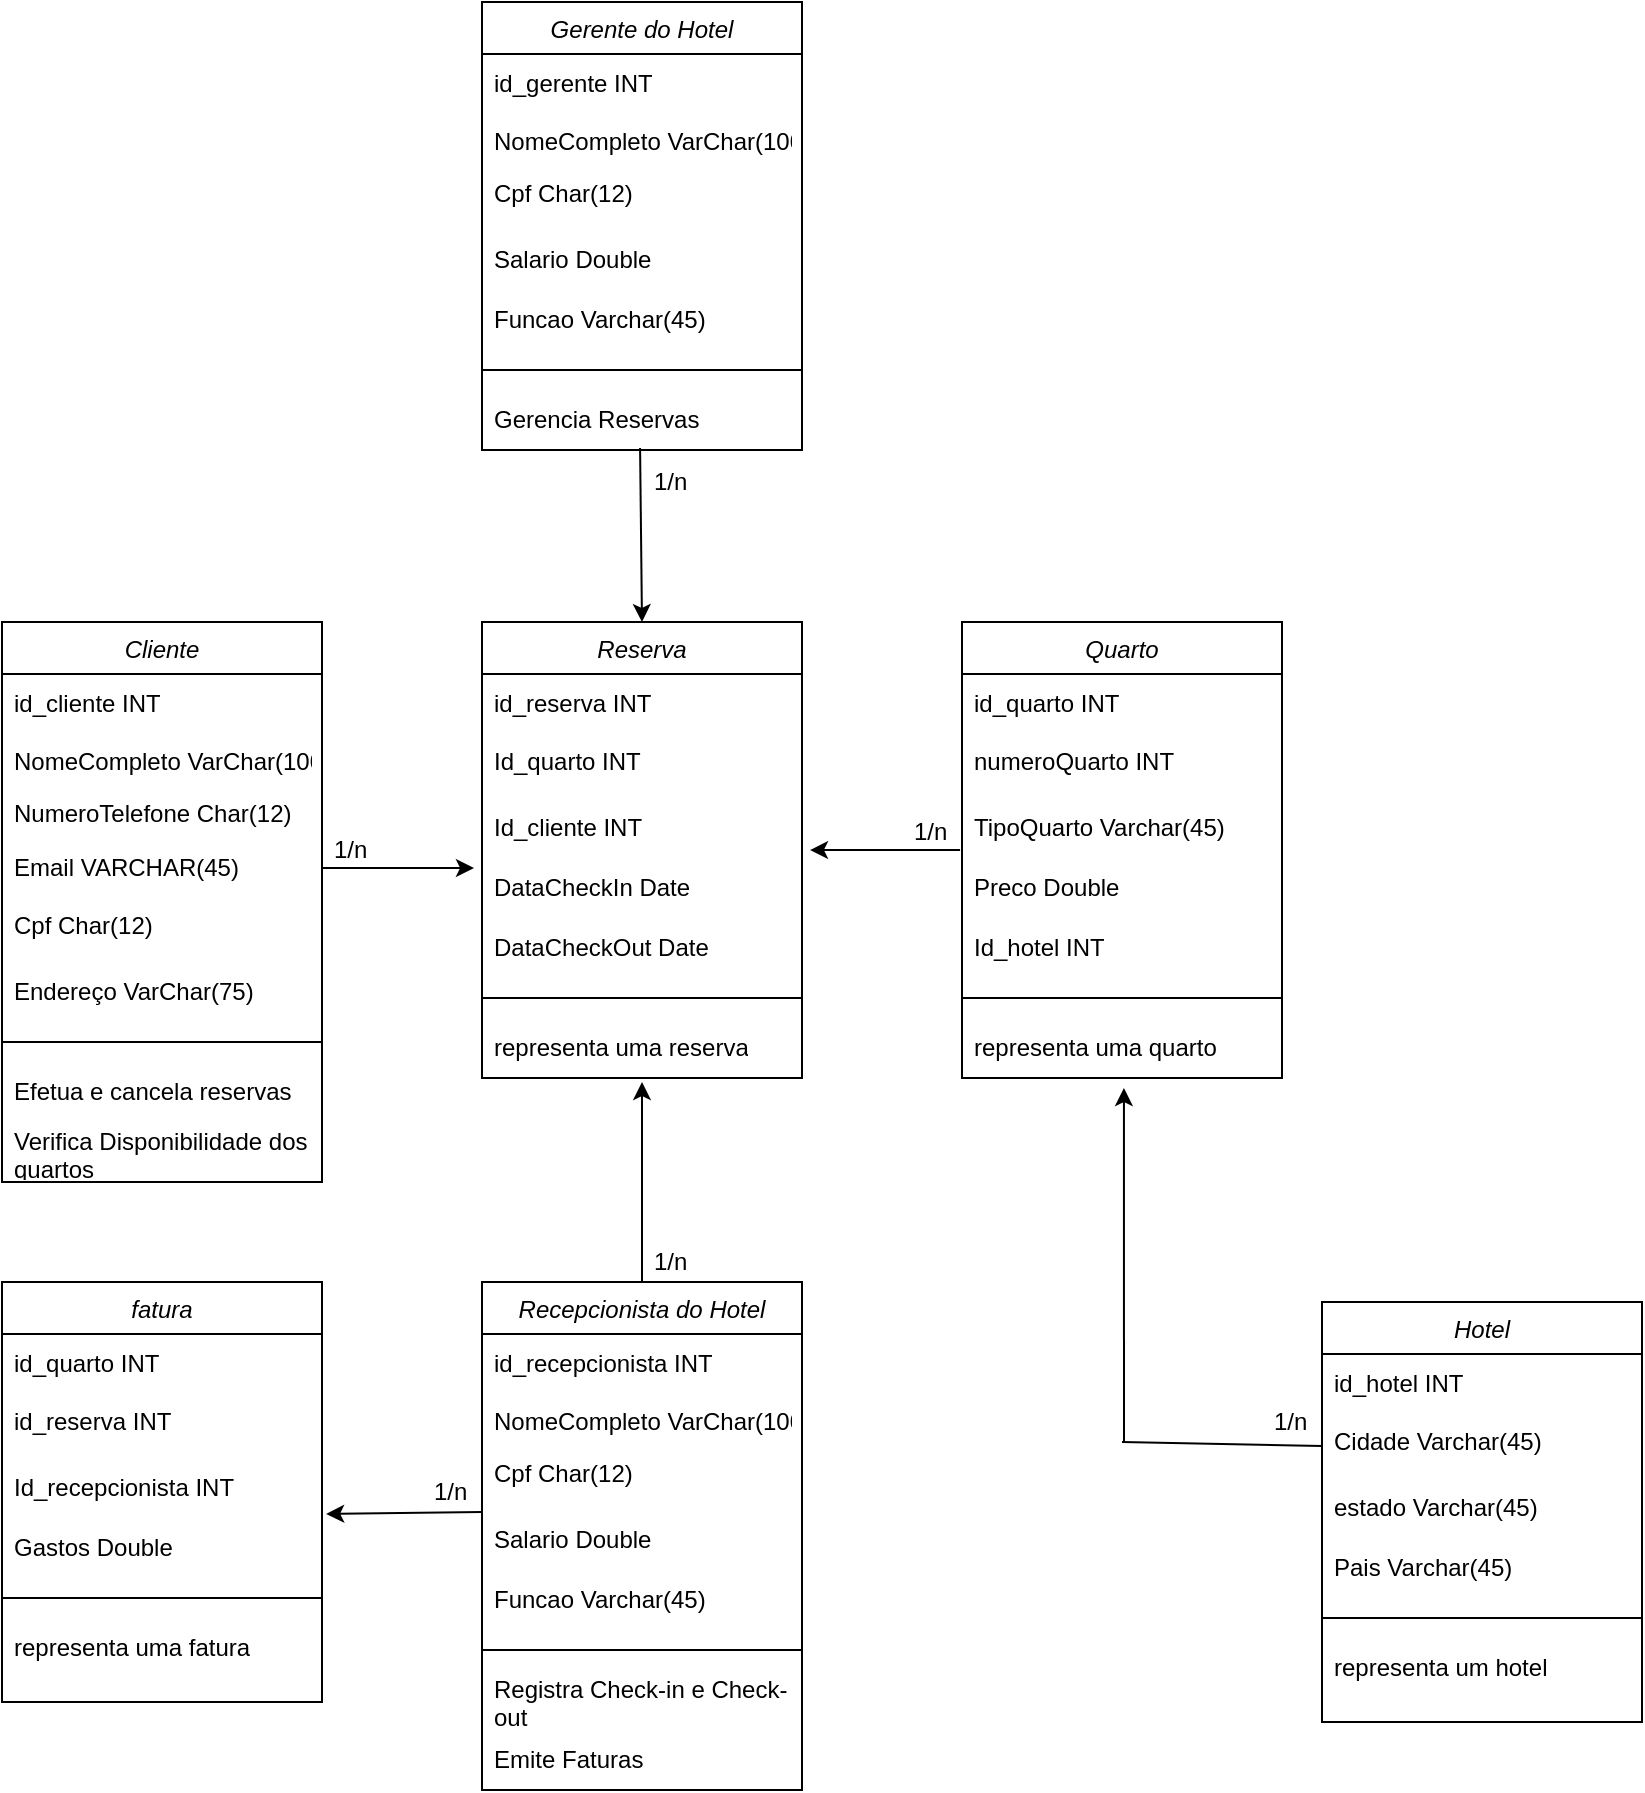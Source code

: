 <mxfile version="22.0.8" type="google">
  <diagram id="C5RBs43oDa-KdzZeNtuy" name="Page-1">
    <mxGraphModel grid="1" page="1" gridSize="10" guides="1" tooltips="1" connect="1" arrows="1" fold="1" pageScale="1" pageWidth="827" pageHeight="1169" math="0" shadow="0">
      <root>
        <mxCell id="WIyWlLk6GJQsqaUBKTNV-0" />
        <mxCell id="WIyWlLk6GJQsqaUBKTNV-1" parent="WIyWlLk6GJQsqaUBKTNV-0" />
        <mxCell id="zkfFHV4jXpPFQw0GAbJ--0" value="Cliente" style="swimlane;fontStyle=2;align=center;verticalAlign=top;childLayout=stackLayout;horizontal=1;startSize=26;horizontalStack=0;resizeParent=1;resizeLast=0;collapsible=1;marginBottom=0;rounded=0;shadow=0;strokeWidth=1;" vertex="1" parent="WIyWlLk6GJQsqaUBKTNV-1">
          <mxGeometry y="310" width="160" height="280" as="geometry">
            <mxRectangle x="230" y="140" width="160" height="26" as="alternateBounds" />
          </mxGeometry>
        </mxCell>
        <mxCell id="nHoTHSYDqSVrvrWaOUMu-28" value="id_cliente INT" style="text;strokeColor=none;fillColor=none;align=left;verticalAlign=middle;spacingLeft=4;spacingRight=4;overflow=hidden;points=[[0,0.5],[1,0.5]];portConstraint=eastwest;rotatable=0;whiteSpace=wrap;html=1;" vertex="1" parent="zkfFHV4jXpPFQw0GAbJ--0">
          <mxGeometry y="26" width="160" height="30" as="geometry" />
        </mxCell>
        <mxCell id="zkfFHV4jXpPFQw0GAbJ--1" value="NomeCompleto VarChar(100)" style="text;align=left;verticalAlign=top;spacingLeft=4;spacingRight=4;overflow=hidden;rotatable=0;points=[[0,0.5],[1,0.5]];portConstraint=eastwest;" vertex="1" parent="zkfFHV4jXpPFQw0GAbJ--0">
          <mxGeometry y="56" width="160" height="26" as="geometry" />
        </mxCell>
        <mxCell id="zkfFHV4jXpPFQw0GAbJ--2" value="NumeroTelefone Char(12)" style="text;align=left;verticalAlign=top;spacingLeft=4;spacingRight=4;overflow=hidden;rotatable=0;points=[[0,0.5],[1,0.5]];portConstraint=eastwest;rounded=0;shadow=0;html=0;" vertex="1" parent="zkfFHV4jXpPFQw0GAbJ--0">
          <mxGeometry y="82" width="160" height="26" as="geometry" />
        </mxCell>
        <mxCell id="nHoTHSYDqSVrvrWaOUMu-30" value="Email VARCHAR(45)" style="text;strokeColor=none;fillColor=none;align=left;verticalAlign=middle;spacingLeft=4;spacingRight=4;overflow=hidden;points=[[0,0.5],[1,0.5]];portConstraint=eastwest;rotatable=0;whiteSpace=wrap;html=1;" vertex="1" parent="zkfFHV4jXpPFQw0GAbJ--0">
          <mxGeometry y="108" width="160" height="30" as="geometry" />
        </mxCell>
        <mxCell id="zkfFHV4jXpPFQw0GAbJ--3" value="Cpf Char(12)" style="text;align=left;verticalAlign=top;spacingLeft=4;spacingRight=4;overflow=hidden;rotatable=0;points=[[0,0.5],[1,0.5]];portConstraint=eastwest;rounded=0;shadow=0;html=0;" vertex="1" parent="zkfFHV4jXpPFQw0GAbJ--0">
          <mxGeometry y="138" width="160" height="32" as="geometry" />
        </mxCell>
        <mxCell id="nHoTHSYDqSVrvrWaOUMu-50" value="Endereço VarChar(75)" style="text;strokeColor=none;fillColor=none;align=left;verticalAlign=middle;spacingLeft=4;spacingRight=4;overflow=hidden;points=[[0,0.5],[1,0.5]];portConstraint=eastwest;rotatable=0;whiteSpace=wrap;html=1;" vertex="1" parent="zkfFHV4jXpPFQw0GAbJ--0">
          <mxGeometry y="170" width="160" height="30" as="geometry" />
        </mxCell>
        <mxCell id="zkfFHV4jXpPFQw0GAbJ--4" value="" style="line;html=1;strokeWidth=1;align=left;verticalAlign=middle;spacingTop=-1;spacingLeft=3;spacingRight=3;rotatable=0;labelPosition=right;points=[];portConstraint=eastwest;" vertex="1" parent="zkfFHV4jXpPFQw0GAbJ--0">
          <mxGeometry y="200" width="160" height="20" as="geometry" />
        </mxCell>
        <mxCell id="nHoTHSYDqSVrvrWaOUMu-31" value="Efetua e cancela reservas" style="text;strokeColor=none;fillColor=none;align=left;verticalAlign=middle;spacingLeft=4;spacingRight=4;overflow=hidden;points=[[0,0.5],[1,0.5]];portConstraint=eastwest;rotatable=0;whiteSpace=wrap;html=1;" vertex="1" parent="zkfFHV4jXpPFQw0GAbJ--0">
          <mxGeometry y="220" width="160" height="30" as="geometry" />
        </mxCell>
        <mxCell id="nHoTHSYDqSVrvrWaOUMu-32" value="Verifica Disponibilidade dos quartos" style="text;strokeColor=none;fillColor=none;align=left;verticalAlign=middle;spacingLeft=4;spacingRight=4;overflow=hidden;points=[[0,0.5],[1,0.5]];portConstraint=eastwest;rotatable=0;whiteSpace=wrap;html=1;" vertex="1" parent="zkfFHV4jXpPFQw0GAbJ--0">
          <mxGeometry y="250" width="160" height="30" as="geometry" />
        </mxCell>
        <mxCell id="nHoTHSYDqSVrvrWaOUMu-33" value="Recepcionista do Hotel" style="swimlane;fontStyle=2;align=center;verticalAlign=top;childLayout=stackLayout;horizontal=1;startSize=26;horizontalStack=0;resizeParent=1;resizeLast=0;collapsible=1;marginBottom=0;rounded=0;shadow=0;strokeWidth=1;" vertex="1" parent="WIyWlLk6GJQsqaUBKTNV-1">
          <mxGeometry x="240" y="640" width="160" height="254" as="geometry">
            <mxRectangle x="230" y="140" width="160" height="26" as="alternateBounds" />
          </mxGeometry>
        </mxCell>
        <mxCell id="nHoTHSYDqSVrvrWaOUMu-34" value="id_recepcionista INT" style="text;strokeColor=none;fillColor=none;align=left;verticalAlign=middle;spacingLeft=4;spacingRight=4;overflow=hidden;points=[[0,0.5],[1,0.5]];portConstraint=eastwest;rotatable=0;whiteSpace=wrap;html=1;" vertex="1" parent="nHoTHSYDqSVrvrWaOUMu-33">
          <mxGeometry y="26" width="160" height="30" as="geometry" />
        </mxCell>
        <mxCell id="nHoTHSYDqSVrvrWaOUMu-35" value="NomeCompleto VarChar(100)" style="text;align=left;verticalAlign=top;spacingLeft=4;spacingRight=4;overflow=hidden;rotatable=0;points=[[0,0.5],[1,0.5]];portConstraint=eastwest;" vertex="1" parent="nHoTHSYDqSVrvrWaOUMu-33">
          <mxGeometry y="56" width="160" height="26" as="geometry" />
        </mxCell>
        <mxCell id="nHoTHSYDqSVrvrWaOUMu-38" value="Cpf Char(12)" style="text;align=left;verticalAlign=top;spacingLeft=4;spacingRight=4;overflow=hidden;rotatable=0;points=[[0,0.5],[1,0.5]];portConstraint=eastwest;rounded=0;shadow=0;html=0;" vertex="1" parent="nHoTHSYDqSVrvrWaOUMu-33">
          <mxGeometry y="82" width="160" height="32" as="geometry" />
        </mxCell>
        <mxCell id="nHoTHSYDqSVrvrWaOUMu-37" value="Salario Double" style="text;strokeColor=none;fillColor=none;align=left;verticalAlign=middle;spacingLeft=4;spacingRight=4;overflow=hidden;points=[[0,0.5],[1,0.5]];portConstraint=eastwest;rotatable=0;whiteSpace=wrap;html=1;" vertex="1" parent="nHoTHSYDqSVrvrWaOUMu-33">
          <mxGeometry y="114" width="160" height="30" as="geometry" />
        </mxCell>
        <mxCell id="nHoTHSYDqSVrvrWaOUMu-51" value="Funcao Varchar(45)" style="text;strokeColor=none;fillColor=none;align=left;verticalAlign=middle;spacingLeft=4;spacingRight=4;overflow=hidden;points=[[0,0.5],[1,0.5]];portConstraint=eastwest;rotatable=0;whiteSpace=wrap;html=1;" vertex="1" parent="nHoTHSYDqSVrvrWaOUMu-33">
          <mxGeometry y="144" width="160" height="30" as="geometry" />
        </mxCell>
        <mxCell id="nHoTHSYDqSVrvrWaOUMu-39" value="" style="line;html=1;strokeWidth=1;align=left;verticalAlign=middle;spacingTop=-1;spacingLeft=3;spacingRight=3;rotatable=0;labelPosition=right;points=[];portConstraint=eastwest;" vertex="1" parent="nHoTHSYDqSVrvrWaOUMu-33">
          <mxGeometry y="174" width="160" height="20" as="geometry" />
        </mxCell>
        <mxCell id="nHoTHSYDqSVrvrWaOUMu-40" value="Registra Check-in e Check-out" style="text;strokeColor=none;fillColor=none;align=left;verticalAlign=middle;spacingLeft=4;spacingRight=4;overflow=hidden;points=[[0,0.5],[1,0.5]];portConstraint=eastwest;rotatable=0;whiteSpace=wrap;html=1;" vertex="1" parent="nHoTHSYDqSVrvrWaOUMu-33">
          <mxGeometry y="194" width="160" height="30" as="geometry" />
        </mxCell>
        <mxCell id="nHoTHSYDqSVrvrWaOUMu-41" value="Emite Faturas" style="text;strokeColor=none;fillColor=none;align=left;verticalAlign=middle;spacingLeft=4;spacingRight=4;overflow=hidden;points=[[0,0.5],[1,0.5]];portConstraint=eastwest;rotatable=0;whiteSpace=wrap;html=1;" vertex="1" parent="nHoTHSYDqSVrvrWaOUMu-33">
          <mxGeometry y="224" width="160" height="30" as="geometry" />
        </mxCell>
        <mxCell id="nHoTHSYDqSVrvrWaOUMu-42" value="Gerente do Hotel" style="swimlane;fontStyle=2;align=center;verticalAlign=top;childLayout=stackLayout;horizontal=1;startSize=26;horizontalStack=0;resizeParent=1;resizeLast=0;collapsible=1;marginBottom=0;rounded=0;shadow=0;strokeWidth=1;" vertex="1" parent="WIyWlLk6GJQsqaUBKTNV-1">
          <mxGeometry x="240" width="160" height="224" as="geometry">
            <mxRectangle x="230" y="140" width="160" height="26" as="alternateBounds" />
          </mxGeometry>
        </mxCell>
        <mxCell id="nHoTHSYDqSVrvrWaOUMu-43" value="id_gerente INT" style="text;strokeColor=none;fillColor=none;align=left;verticalAlign=middle;spacingLeft=4;spacingRight=4;overflow=hidden;points=[[0,0.5],[1,0.5]];portConstraint=eastwest;rotatable=0;whiteSpace=wrap;html=1;" vertex="1" parent="nHoTHSYDqSVrvrWaOUMu-42">
          <mxGeometry y="26" width="160" height="30" as="geometry" />
        </mxCell>
        <mxCell id="nHoTHSYDqSVrvrWaOUMu-44" value="NomeCompleto VarChar(100)" style="text;align=left;verticalAlign=top;spacingLeft=4;spacingRight=4;overflow=hidden;rotatable=0;points=[[0,0.5],[1,0.5]];portConstraint=eastwest;" vertex="1" parent="nHoTHSYDqSVrvrWaOUMu-42">
          <mxGeometry y="56" width="160" height="26" as="geometry" />
        </mxCell>
        <mxCell id="nHoTHSYDqSVrvrWaOUMu-45" value="Cpf Char(12)" style="text;align=left;verticalAlign=top;spacingLeft=4;spacingRight=4;overflow=hidden;rotatable=0;points=[[0,0.5],[1,0.5]];portConstraint=eastwest;rounded=0;shadow=0;html=0;" vertex="1" parent="nHoTHSYDqSVrvrWaOUMu-42">
          <mxGeometry y="82" width="160" height="32" as="geometry" />
        </mxCell>
        <mxCell id="nHoTHSYDqSVrvrWaOUMu-46" value="Salario Double" style="text;strokeColor=none;fillColor=none;align=left;verticalAlign=middle;spacingLeft=4;spacingRight=4;overflow=hidden;points=[[0,0.5],[1,0.5]];portConstraint=eastwest;rotatable=0;whiteSpace=wrap;html=1;" vertex="1" parent="nHoTHSYDqSVrvrWaOUMu-42">
          <mxGeometry y="114" width="160" height="30" as="geometry" />
        </mxCell>
        <mxCell id="nHoTHSYDqSVrvrWaOUMu-52" value="Funcao Varchar(45)" style="text;strokeColor=none;fillColor=none;align=left;verticalAlign=middle;spacingLeft=4;spacingRight=4;overflow=hidden;points=[[0,0.5],[1,0.5]];portConstraint=eastwest;rotatable=0;whiteSpace=wrap;html=1;" vertex="1" parent="nHoTHSYDqSVrvrWaOUMu-42">
          <mxGeometry y="144" width="160" height="30" as="geometry" />
        </mxCell>
        <mxCell id="nHoTHSYDqSVrvrWaOUMu-47" value="" style="line;html=1;strokeWidth=1;align=left;verticalAlign=middle;spacingTop=-1;spacingLeft=3;spacingRight=3;rotatable=0;labelPosition=right;points=[];portConstraint=eastwest;" vertex="1" parent="nHoTHSYDqSVrvrWaOUMu-42">
          <mxGeometry y="174" width="160" height="20" as="geometry" />
        </mxCell>
        <mxCell id="nHoTHSYDqSVrvrWaOUMu-49" value="Gerencia Reservas" style="text;strokeColor=none;fillColor=none;align=left;verticalAlign=middle;spacingLeft=4;spacingRight=4;overflow=hidden;points=[[0,0.5],[1,0.5]];portConstraint=eastwest;rotatable=0;whiteSpace=wrap;html=1;" vertex="1" parent="nHoTHSYDqSVrvrWaOUMu-42">
          <mxGeometry y="194" width="160" height="30" as="geometry" />
        </mxCell>
        <mxCell id="nHoTHSYDqSVrvrWaOUMu-53" value="Reserva" style="swimlane;fontStyle=2;align=center;verticalAlign=top;childLayout=stackLayout;horizontal=1;startSize=26;horizontalStack=0;resizeParent=1;resizeLast=0;collapsible=1;marginBottom=0;rounded=0;shadow=0;strokeWidth=1;" vertex="1" parent="WIyWlLk6GJQsqaUBKTNV-1">
          <mxGeometry x="240" y="310" width="160" height="228" as="geometry">
            <mxRectangle x="230" y="140" width="160" height="26" as="alternateBounds" />
          </mxGeometry>
        </mxCell>
        <mxCell id="nHoTHSYDqSVrvrWaOUMu-54" value="id_reserva INT" style="text;strokeColor=none;fillColor=none;align=left;verticalAlign=middle;spacingLeft=4;spacingRight=4;overflow=hidden;points=[[0,0.5],[1,0.5]];portConstraint=eastwest;rotatable=0;whiteSpace=wrap;html=1;" vertex="1" parent="nHoTHSYDqSVrvrWaOUMu-53">
          <mxGeometry y="26" width="160" height="30" as="geometry" />
        </mxCell>
        <mxCell id="nHoTHSYDqSVrvrWaOUMu-56" value="Id_quarto INT" style="text;align=left;verticalAlign=top;spacingLeft=4;spacingRight=4;overflow=hidden;rotatable=0;points=[[0,0.5],[1,0.5]];portConstraint=eastwest;rounded=0;shadow=0;html=0;" vertex="1" parent="nHoTHSYDqSVrvrWaOUMu-53">
          <mxGeometry y="56" width="160" height="32" as="geometry" />
        </mxCell>
        <mxCell id="nHoTHSYDqSVrvrWaOUMu-61" value="Id_cliente INT" style="text;strokeColor=none;fillColor=none;align=left;verticalAlign=middle;spacingLeft=4;spacingRight=4;overflow=hidden;points=[[0,0.5],[1,0.5]];portConstraint=eastwest;rotatable=0;whiteSpace=wrap;html=1;" vertex="1" parent="nHoTHSYDqSVrvrWaOUMu-53">
          <mxGeometry y="88" width="160" height="30" as="geometry" />
        </mxCell>
        <mxCell id="nHoTHSYDqSVrvrWaOUMu-57" value="DataCheckIn Date" style="text;strokeColor=none;fillColor=none;align=left;verticalAlign=middle;spacingLeft=4;spacingRight=4;overflow=hidden;points=[[0,0.5],[1,0.5]];portConstraint=eastwest;rotatable=0;whiteSpace=wrap;html=1;" vertex="1" parent="nHoTHSYDqSVrvrWaOUMu-53">
          <mxGeometry y="118" width="160" height="30" as="geometry" />
        </mxCell>
        <mxCell id="nHoTHSYDqSVrvrWaOUMu-58" value="DataCheckOut Date" style="text;strokeColor=none;fillColor=none;align=left;verticalAlign=middle;spacingLeft=4;spacingRight=4;overflow=hidden;points=[[0,0.5],[1,0.5]];portConstraint=eastwest;rotatable=0;whiteSpace=wrap;html=1;" vertex="1" parent="nHoTHSYDqSVrvrWaOUMu-53">
          <mxGeometry y="148" width="160" height="30" as="geometry" />
        </mxCell>
        <mxCell id="nHoTHSYDqSVrvrWaOUMu-59" value="" style="line;html=1;strokeWidth=1;align=left;verticalAlign=middle;spacingTop=-1;spacingLeft=3;spacingRight=3;rotatable=0;labelPosition=right;points=[];portConstraint=eastwest;" vertex="1" parent="nHoTHSYDqSVrvrWaOUMu-53">
          <mxGeometry y="178" width="160" height="20" as="geometry" />
        </mxCell>
        <mxCell id="nHoTHSYDqSVrvrWaOUMu-60" value="representa uma reserva" style="text;strokeColor=none;fillColor=none;align=left;verticalAlign=middle;spacingLeft=4;spacingRight=4;overflow=hidden;points=[[0,0.5],[1,0.5]];portConstraint=eastwest;rotatable=0;whiteSpace=wrap;html=1;" vertex="1" parent="nHoTHSYDqSVrvrWaOUMu-53">
          <mxGeometry y="198" width="160" height="30" as="geometry" />
        </mxCell>
        <mxCell id="nHoTHSYDqSVrvrWaOUMu-65" value="Quarto" style="swimlane;fontStyle=2;align=center;verticalAlign=top;childLayout=stackLayout;horizontal=1;startSize=26;horizontalStack=0;resizeParent=1;resizeLast=0;collapsible=1;marginBottom=0;rounded=0;shadow=0;strokeWidth=1;" vertex="1" parent="WIyWlLk6GJQsqaUBKTNV-1">
          <mxGeometry x="480" y="310" width="160" height="228" as="geometry">
            <mxRectangle x="230" y="140" width="160" height="26" as="alternateBounds" />
          </mxGeometry>
        </mxCell>
        <mxCell id="nHoTHSYDqSVrvrWaOUMu-66" value="id_quarto INT" style="text;strokeColor=none;fillColor=none;align=left;verticalAlign=middle;spacingLeft=4;spacingRight=4;overflow=hidden;points=[[0,0.5],[1,0.5]];portConstraint=eastwest;rotatable=0;whiteSpace=wrap;html=1;" vertex="1" parent="nHoTHSYDqSVrvrWaOUMu-65">
          <mxGeometry y="26" width="160" height="30" as="geometry" />
        </mxCell>
        <mxCell id="nHoTHSYDqSVrvrWaOUMu-67" value="numeroQuarto INT" style="text;align=left;verticalAlign=top;spacingLeft=4;spacingRight=4;overflow=hidden;rotatable=0;points=[[0,0.5],[1,0.5]];portConstraint=eastwest;rounded=0;shadow=0;html=0;" vertex="1" parent="nHoTHSYDqSVrvrWaOUMu-65">
          <mxGeometry y="56" width="160" height="32" as="geometry" />
        </mxCell>
        <mxCell id="nHoTHSYDqSVrvrWaOUMu-68" value="TipoQuarto Varchar(45)" style="text;strokeColor=none;fillColor=none;align=left;verticalAlign=middle;spacingLeft=4;spacingRight=4;overflow=hidden;points=[[0,0.5],[1,0.5]];portConstraint=eastwest;rotatable=0;whiteSpace=wrap;html=1;" vertex="1" parent="nHoTHSYDqSVrvrWaOUMu-65">
          <mxGeometry y="88" width="160" height="30" as="geometry" />
        </mxCell>
        <mxCell id="nHoTHSYDqSVrvrWaOUMu-69" value="Preco Double" style="text;strokeColor=none;fillColor=none;align=left;verticalAlign=middle;spacingLeft=4;spacingRight=4;overflow=hidden;points=[[0,0.5],[1,0.5]];portConstraint=eastwest;rotatable=0;whiteSpace=wrap;html=1;" vertex="1" parent="nHoTHSYDqSVrvrWaOUMu-65">
          <mxGeometry y="118" width="160" height="30" as="geometry" />
        </mxCell>
        <mxCell id="nHoTHSYDqSVrvrWaOUMu-73" value="Id_hotel INT" style="text;strokeColor=none;fillColor=none;align=left;verticalAlign=middle;spacingLeft=4;spacingRight=4;overflow=hidden;points=[[0,0.5],[1,0.5]];portConstraint=eastwest;rotatable=0;whiteSpace=wrap;html=1;" vertex="1" parent="nHoTHSYDqSVrvrWaOUMu-65">
          <mxGeometry y="148" width="160" height="30" as="geometry" />
        </mxCell>
        <mxCell id="nHoTHSYDqSVrvrWaOUMu-71" value="" style="line;html=1;strokeWidth=1;align=left;verticalAlign=middle;spacingTop=-1;spacingLeft=3;spacingRight=3;rotatable=0;labelPosition=right;points=[];portConstraint=eastwest;" vertex="1" parent="nHoTHSYDqSVrvrWaOUMu-65">
          <mxGeometry y="178" width="160" height="20" as="geometry" />
        </mxCell>
        <mxCell id="nHoTHSYDqSVrvrWaOUMu-72" value="representa uma quarto" style="text;strokeColor=none;fillColor=none;align=left;verticalAlign=middle;spacingLeft=4;spacingRight=4;overflow=hidden;points=[[0,0.5],[1,0.5]];portConstraint=eastwest;rotatable=0;whiteSpace=wrap;html=1;" vertex="1" parent="nHoTHSYDqSVrvrWaOUMu-65">
          <mxGeometry y="198" width="160" height="30" as="geometry" />
        </mxCell>
        <mxCell id="nHoTHSYDqSVrvrWaOUMu-74" value="fatura" style="swimlane;fontStyle=2;align=center;verticalAlign=top;childLayout=stackLayout;horizontal=1;startSize=26;horizontalStack=0;resizeParent=1;resizeLast=0;collapsible=1;marginBottom=0;rounded=0;shadow=0;strokeWidth=1;" vertex="1" parent="WIyWlLk6GJQsqaUBKTNV-1">
          <mxGeometry y="640" width="160" height="210" as="geometry">
            <mxRectangle x="230" y="140" width="160" height="26" as="alternateBounds" />
          </mxGeometry>
        </mxCell>
        <mxCell id="nHoTHSYDqSVrvrWaOUMu-75" value="id_quarto INT" style="text;strokeColor=none;fillColor=none;align=left;verticalAlign=middle;spacingLeft=4;spacingRight=4;overflow=hidden;points=[[0,0.5],[1,0.5]];portConstraint=eastwest;rotatable=0;whiteSpace=wrap;html=1;" vertex="1" parent="nHoTHSYDqSVrvrWaOUMu-74">
          <mxGeometry y="26" width="160" height="30" as="geometry" />
        </mxCell>
        <mxCell id="nHoTHSYDqSVrvrWaOUMu-76" value="id_reserva INT" style="text;align=left;verticalAlign=top;spacingLeft=4;spacingRight=4;overflow=hidden;rotatable=0;points=[[0,0.5],[1,0.5]];portConstraint=eastwest;rounded=0;shadow=0;html=0;" vertex="1" parent="nHoTHSYDqSVrvrWaOUMu-74">
          <mxGeometry y="56" width="160" height="32" as="geometry" />
        </mxCell>
        <mxCell id="nHoTHSYDqSVrvrWaOUMu-79" value="Id_recepcionista INT" style="text;strokeColor=none;fillColor=none;align=left;verticalAlign=middle;spacingLeft=4;spacingRight=4;overflow=hidden;points=[[0,0.5],[1,0.5]];portConstraint=eastwest;rotatable=0;whiteSpace=wrap;html=1;" vertex="1" parent="nHoTHSYDqSVrvrWaOUMu-74">
          <mxGeometry y="88" width="160" height="30" as="geometry" />
        </mxCell>
        <mxCell id="nHoTHSYDqSVrvrWaOUMu-82" value="Gastos Double" style="text;strokeColor=none;fillColor=none;align=left;verticalAlign=middle;spacingLeft=4;spacingRight=4;overflow=hidden;points=[[0,0.5],[1,0.5]];portConstraint=eastwest;rotatable=0;whiteSpace=wrap;html=1;" vertex="1" parent="nHoTHSYDqSVrvrWaOUMu-74">
          <mxGeometry y="118" width="160" height="30" as="geometry" />
        </mxCell>
        <mxCell id="nHoTHSYDqSVrvrWaOUMu-80" value="" style="line;html=1;strokeWidth=1;align=left;verticalAlign=middle;spacingTop=-1;spacingLeft=3;spacingRight=3;rotatable=0;labelPosition=right;points=[];portConstraint=eastwest;" vertex="1" parent="nHoTHSYDqSVrvrWaOUMu-74">
          <mxGeometry y="148" width="160" height="20" as="geometry" />
        </mxCell>
        <mxCell id="nHoTHSYDqSVrvrWaOUMu-81" value="representa uma fatura" style="text;strokeColor=none;fillColor=none;align=left;verticalAlign=middle;spacingLeft=4;spacingRight=4;overflow=hidden;points=[[0,0.5],[1,0.5]];portConstraint=eastwest;rotatable=0;whiteSpace=wrap;html=1;" vertex="1" parent="nHoTHSYDqSVrvrWaOUMu-74">
          <mxGeometry y="168" width="160" height="30" as="geometry" />
        </mxCell>
        <mxCell id="nHoTHSYDqSVrvrWaOUMu-83" value="Hotel" style="swimlane;fontStyle=2;align=center;verticalAlign=top;childLayout=stackLayout;horizontal=1;startSize=26;horizontalStack=0;resizeParent=1;resizeLast=0;collapsible=1;marginBottom=0;rounded=0;shadow=0;strokeWidth=1;" vertex="1" parent="WIyWlLk6GJQsqaUBKTNV-1">
          <mxGeometry x="660" y="650" width="160" height="210" as="geometry">
            <mxRectangle x="230" y="140" width="160" height="26" as="alternateBounds" />
          </mxGeometry>
        </mxCell>
        <mxCell id="nHoTHSYDqSVrvrWaOUMu-84" value="id_hotel INT" style="text;strokeColor=none;fillColor=none;align=left;verticalAlign=middle;spacingLeft=4;spacingRight=4;overflow=hidden;points=[[0,0.5],[1,0.5]];portConstraint=eastwest;rotatable=0;whiteSpace=wrap;html=1;" vertex="1" parent="nHoTHSYDqSVrvrWaOUMu-83">
          <mxGeometry y="26" width="160" height="30" as="geometry" />
        </mxCell>
        <mxCell id="nHoTHSYDqSVrvrWaOUMu-85" value="Cidade Varchar(45)" style="text;align=left;verticalAlign=top;spacingLeft=4;spacingRight=4;overflow=hidden;rotatable=0;points=[[0,0.5],[1,0.5]];portConstraint=eastwest;rounded=0;shadow=0;html=0;" vertex="1" parent="nHoTHSYDqSVrvrWaOUMu-83">
          <mxGeometry y="56" width="160" height="32" as="geometry" />
        </mxCell>
        <mxCell id="nHoTHSYDqSVrvrWaOUMu-86" value="estado Varchar(45)" style="text;strokeColor=none;fillColor=none;align=left;verticalAlign=middle;spacingLeft=4;spacingRight=4;overflow=hidden;points=[[0,0.5],[1,0.5]];portConstraint=eastwest;rotatable=0;whiteSpace=wrap;html=1;" vertex="1" parent="nHoTHSYDqSVrvrWaOUMu-83">
          <mxGeometry y="88" width="160" height="30" as="geometry" />
        </mxCell>
        <mxCell id="nHoTHSYDqSVrvrWaOUMu-87" value="Pais Varchar(45)" style="text;strokeColor=none;fillColor=none;align=left;verticalAlign=middle;spacingLeft=4;spacingRight=4;overflow=hidden;points=[[0,0.5],[1,0.5]];portConstraint=eastwest;rotatable=0;whiteSpace=wrap;html=1;" vertex="1" parent="nHoTHSYDqSVrvrWaOUMu-83">
          <mxGeometry y="118" width="160" height="30" as="geometry" />
        </mxCell>
        <mxCell id="nHoTHSYDqSVrvrWaOUMu-88" value="" style="line;html=1;strokeWidth=1;align=left;verticalAlign=middle;spacingTop=-1;spacingLeft=3;spacingRight=3;rotatable=0;labelPosition=right;points=[];portConstraint=eastwest;" vertex="1" parent="nHoTHSYDqSVrvrWaOUMu-83">
          <mxGeometry y="148" width="160" height="20" as="geometry" />
        </mxCell>
        <mxCell id="nHoTHSYDqSVrvrWaOUMu-89" value="representa um hotel" style="text;strokeColor=none;fillColor=none;align=left;verticalAlign=middle;spacingLeft=4;spacingRight=4;overflow=hidden;points=[[0,0.5],[1,0.5]];portConstraint=eastwest;rotatable=0;whiteSpace=wrap;html=1;" vertex="1" parent="nHoTHSYDqSVrvrWaOUMu-83">
          <mxGeometry y="168" width="160" height="30" as="geometry" />
        </mxCell>
        <mxCell id="nHoTHSYDqSVrvrWaOUMu-94" value="" style="endArrow=classic;html=1;rounded=0;exitX=1;exitY=0.5;exitDx=0;exitDy=0;entryX=-0.025;entryY=0.167;entryDx=0;entryDy=0;entryPerimeter=0;" edge="1" parent="WIyWlLk6GJQsqaUBKTNV-1" source="nHoTHSYDqSVrvrWaOUMu-30" target="nHoTHSYDqSVrvrWaOUMu-57">
          <mxGeometry width="50" height="50" relative="1" as="geometry">
            <mxPoint x="280" y="720" as="sourcePoint" />
            <mxPoint x="330" y="670" as="targetPoint" />
          </mxGeometry>
        </mxCell>
        <mxCell id="nHoTHSYDqSVrvrWaOUMu-95" value="1/n" style="text;strokeColor=none;fillColor=none;align=left;verticalAlign=middle;spacingLeft=4;spacingRight=4;overflow=hidden;points=[[0,0.5],[1,0.5]];portConstraint=eastwest;rotatable=0;whiteSpace=wrap;html=1;" vertex="1" parent="WIyWlLk6GJQsqaUBKTNV-1">
          <mxGeometry x="160" y="414" width="40" height="20" as="geometry" />
        </mxCell>
        <mxCell id="nHoTHSYDqSVrvrWaOUMu-100" value="1/n" style="text;strokeColor=none;fillColor=none;align=left;verticalAlign=middle;spacingLeft=4;spacingRight=4;overflow=hidden;points=[[0,0.5],[1,0.5]];portConstraint=eastwest;rotatable=0;whiteSpace=wrap;html=1;" vertex="1" parent="WIyWlLk6GJQsqaUBKTNV-1">
          <mxGeometry x="320" y="620" width="30" height="20" as="geometry" />
        </mxCell>
        <mxCell id="nHoTHSYDqSVrvrWaOUMu-101" value="" style="endArrow=classic;html=1;rounded=0;exitX=0.5;exitY=0;exitDx=0;exitDy=0;entryX=0.5;entryY=1.067;entryDx=0;entryDy=0;entryPerimeter=0;" edge="1" parent="WIyWlLk6GJQsqaUBKTNV-1" source="nHoTHSYDqSVrvrWaOUMu-33" target="nHoTHSYDqSVrvrWaOUMu-60">
          <mxGeometry width="50" height="50" relative="1" as="geometry">
            <mxPoint x="280" y="720" as="sourcePoint" />
            <mxPoint x="540" y="540" as="targetPoint" />
          </mxGeometry>
        </mxCell>
        <mxCell id="nHoTHSYDqSVrvrWaOUMu-102" value="" style="endArrow=classic;html=1;rounded=0;exitX=0;exitY=0.033;exitDx=0;exitDy=0;exitPerimeter=0;entryX=1.013;entryY=-0.067;entryDx=0;entryDy=0;entryPerimeter=0;" edge="1" parent="WIyWlLk6GJQsqaUBKTNV-1" source="nHoTHSYDqSVrvrWaOUMu-37" target="nHoTHSYDqSVrvrWaOUMu-82">
          <mxGeometry width="50" height="50" relative="1" as="geometry">
            <mxPoint x="390" y="600" as="sourcePoint" />
            <mxPoint x="350" y="750" as="targetPoint" />
          </mxGeometry>
        </mxCell>
        <mxCell id="nHoTHSYDqSVrvrWaOUMu-103" value="1/n" style="text;strokeColor=none;fillColor=none;align=left;verticalAlign=middle;spacingLeft=4;spacingRight=4;overflow=hidden;points=[[0,0.5],[1,0.5]];portConstraint=eastwest;rotatable=0;whiteSpace=wrap;html=1;" vertex="1" parent="WIyWlLk6GJQsqaUBKTNV-1">
          <mxGeometry x="210" y="735" width="30" height="20" as="geometry" />
        </mxCell>
        <mxCell id="nHoTHSYDqSVrvrWaOUMu-104" value="" style="endArrow=classic;html=1;rounded=0;exitX=0.494;exitY=0.967;exitDx=0;exitDy=0;exitPerimeter=0;entryX=0.5;entryY=0;entryDx=0;entryDy=0;" edge="1" parent="WIyWlLk6GJQsqaUBKTNV-1" source="nHoTHSYDqSVrvrWaOUMu-49" target="nHoTHSYDqSVrvrWaOUMu-53">
          <mxGeometry width="50" height="50" relative="1" as="geometry">
            <mxPoint x="390" y="250" as="sourcePoint" />
            <mxPoint x="544" y="300" as="targetPoint" />
          </mxGeometry>
        </mxCell>
        <mxCell id="nHoTHSYDqSVrvrWaOUMu-105" value="1/n" style="text;strokeColor=none;fillColor=none;align=left;verticalAlign=middle;spacingLeft=4;spacingRight=4;overflow=hidden;points=[[0,0.5],[1,0.5]];portConstraint=eastwest;rotatable=0;whiteSpace=wrap;html=1;" vertex="1" parent="WIyWlLk6GJQsqaUBKTNV-1">
          <mxGeometry x="320" y="230" width="30" height="20" as="geometry" />
        </mxCell>
        <mxCell id="nHoTHSYDqSVrvrWaOUMu-106" value="" style="endArrow=classic;html=1;rounded=0;exitX=-0.006;exitY=-0.133;exitDx=0;exitDy=0;exitPerimeter=0;entryX=1.025;entryY=-0.133;entryDx=0;entryDy=0;entryPerimeter=0;" edge="1" parent="WIyWlLk6GJQsqaUBKTNV-1" source="nHoTHSYDqSVrvrWaOUMu-69" target="nHoTHSYDqSVrvrWaOUMu-57">
          <mxGeometry width="50" height="50" relative="1" as="geometry">
            <mxPoint x="390" y="650" as="sourcePoint" />
            <mxPoint x="440" y="600" as="targetPoint" />
          </mxGeometry>
        </mxCell>
        <mxCell id="nHoTHSYDqSVrvrWaOUMu-107" value="1/n" style="text;strokeColor=none;fillColor=none;align=left;verticalAlign=middle;spacingLeft=4;spacingRight=4;overflow=hidden;points=[[0,0.5],[1,0.5]];portConstraint=eastwest;rotatable=0;whiteSpace=wrap;html=1;" vertex="1" parent="WIyWlLk6GJQsqaUBKTNV-1">
          <mxGeometry x="450" y="405" width="40" height="20" as="geometry" />
        </mxCell>
        <mxCell id="nHoTHSYDqSVrvrWaOUMu-110" value="1/n" style="text;strokeColor=none;fillColor=none;align=left;verticalAlign=middle;spacingLeft=4;spacingRight=4;overflow=hidden;points=[[0,0.5],[1,0.5]];portConstraint=eastwest;rotatable=0;whiteSpace=wrap;html=1;" vertex="1" parent="WIyWlLk6GJQsqaUBKTNV-1">
          <mxGeometry x="630" y="700" width="40" height="20" as="geometry" />
        </mxCell>
        <mxCell id="nHoTHSYDqSVrvrWaOUMu-112" value="" style="endArrow=classic;html=1;rounded=0;entryX=0.506;entryY=1.167;entryDx=0;entryDy=0;entryPerimeter=0;" edge="1" parent="WIyWlLk6GJQsqaUBKTNV-1" target="nHoTHSYDqSVrvrWaOUMu-72">
          <mxGeometry width="50" height="50" relative="1" as="geometry">
            <mxPoint x="561" y="720" as="sourcePoint" />
            <mxPoint x="580" y="510" as="targetPoint" />
          </mxGeometry>
        </mxCell>
        <mxCell id="nHoTHSYDqSVrvrWaOUMu-113" value="" style="endArrow=none;html=1;rounded=0;exitX=0;exitY=0.5;exitDx=0;exitDy=0;" edge="1" parent="WIyWlLk6GJQsqaUBKTNV-1" source="nHoTHSYDqSVrvrWaOUMu-85">
          <mxGeometry width="50" height="50" relative="1" as="geometry">
            <mxPoint x="530" y="560" as="sourcePoint" />
            <mxPoint x="560" y="720" as="targetPoint" />
          </mxGeometry>
        </mxCell>
      </root>
    </mxGraphModel>
  </diagram>
</mxfile>
